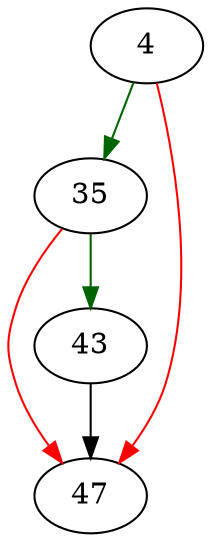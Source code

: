 strict digraph "whereSortingCost" {
	// Node definitions.
	4 [entry=true];
	35;
	47;
	43;

	// Edge definitions.
	4 -> 35 [
		color=darkgreen
		cond=true
	];
	4 -> 47 [
		color=red
		cond=false
	];
	35 -> 47 [
		color=red
		cond=false
	];
	35 -> 43 [
		color=darkgreen
		cond=true
	];
	43 -> 47;
}